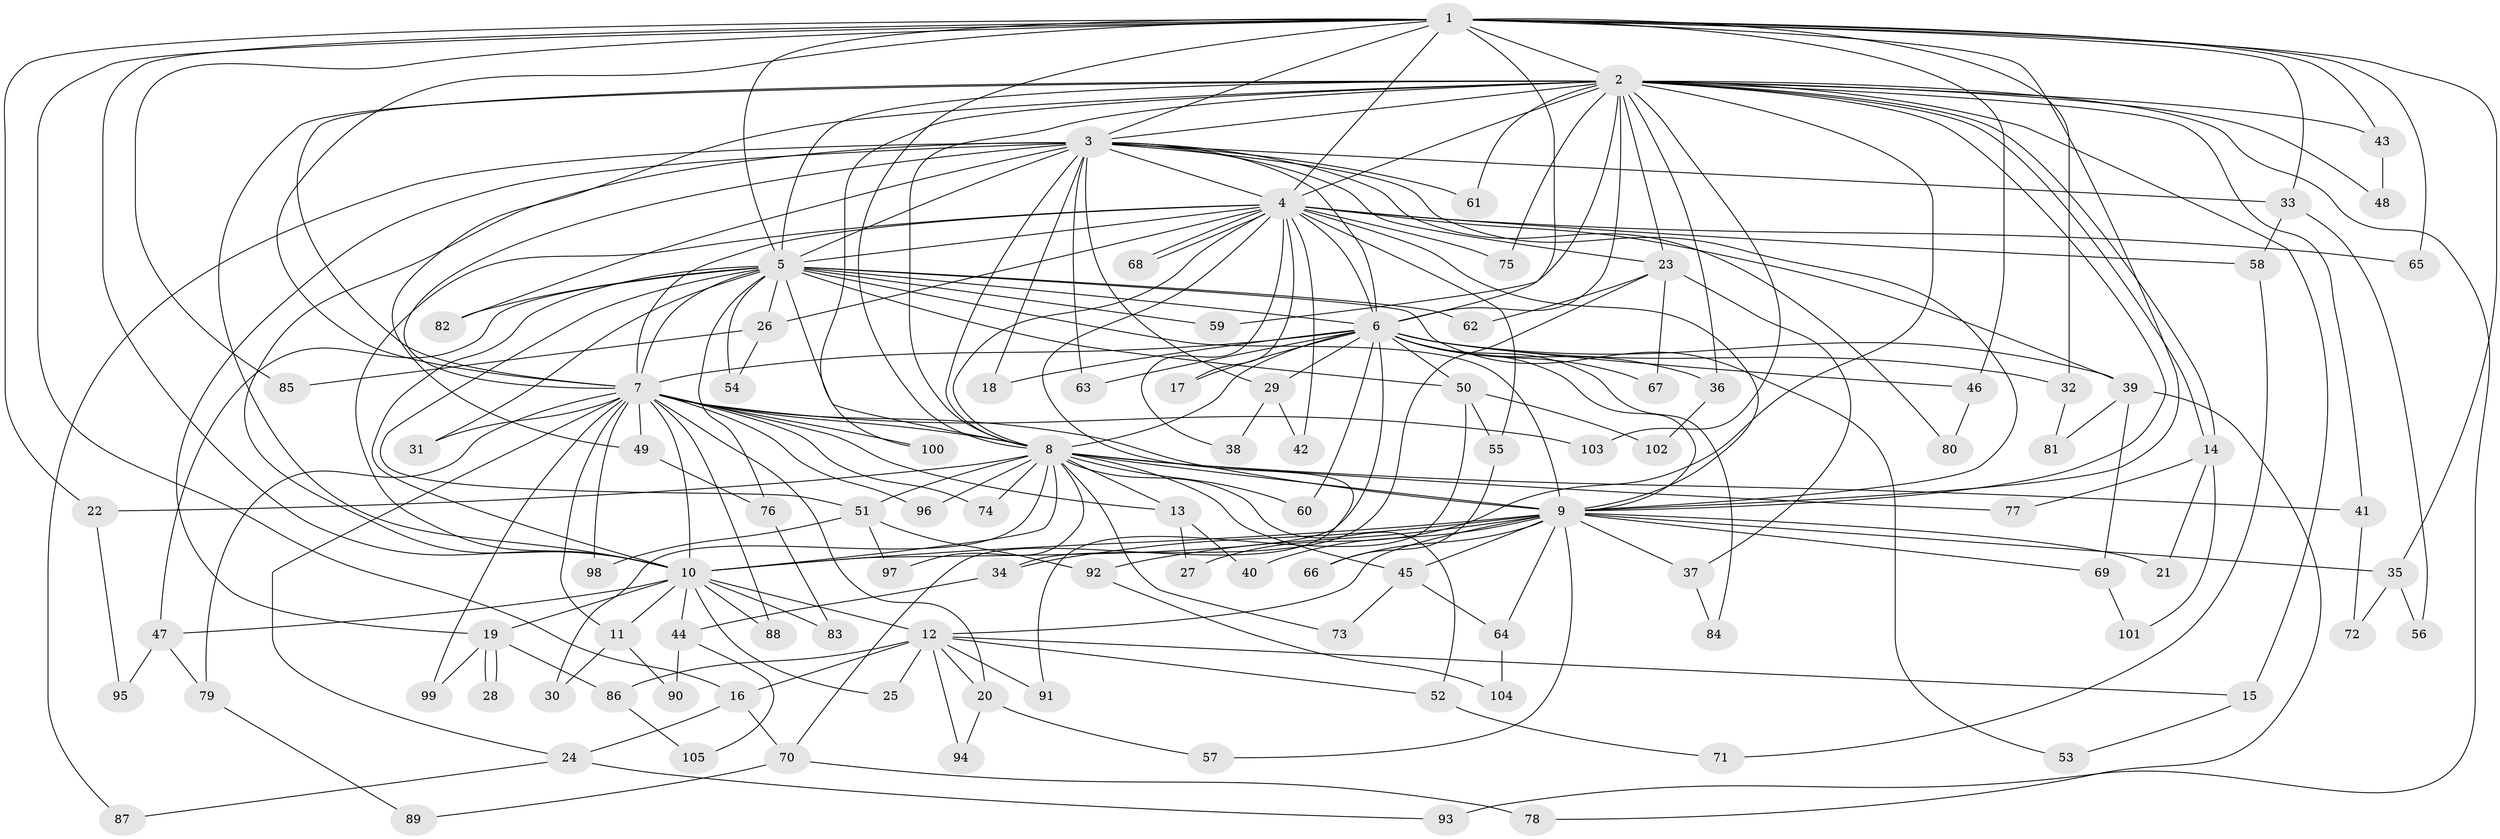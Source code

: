 // coarse degree distribution, {21: 0.023809523809523808, 4: 0.19047619047619047, 9: 0.023809523809523808, 3: 0.2857142857142857, 19: 0.023809523809523808, 2: 0.07142857142857142, 13: 0.023809523809523808, 16: 0.047619047619047616, 6: 0.023809523809523808, 1: 0.047619047619047616, 18: 0.023809523809523808, 5: 0.14285714285714285, 15: 0.023809523809523808, 14: 0.023809523809523808, 17: 0.023809523809523808}
// Generated by graph-tools (version 1.1) at 2025/36/03/04/25 23:36:37]
// undirected, 105 vertices, 235 edges
graph export_dot {
  node [color=gray90,style=filled];
  1;
  2;
  3;
  4;
  5;
  6;
  7;
  8;
  9;
  10;
  11;
  12;
  13;
  14;
  15;
  16;
  17;
  18;
  19;
  20;
  21;
  22;
  23;
  24;
  25;
  26;
  27;
  28;
  29;
  30;
  31;
  32;
  33;
  34;
  35;
  36;
  37;
  38;
  39;
  40;
  41;
  42;
  43;
  44;
  45;
  46;
  47;
  48;
  49;
  50;
  51;
  52;
  53;
  54;
  55;
  56;
  57;
  58;
  59;
  60;
  61;
  62;
  63;
  64;
  65;
  66;
  67;
  68;
  69;
  70;
  71;
  72;
  73;
  74;
  75;
  76;
  77;
  78;
  79;
  80;
  81;
  82;
  83;
  84;
  85;
  86;
  87;
  88;
  89;
  90;
  91;
  92;
  93;
  94;
  95;
  96;
  97;
  98;
  99;
  100;
  101;
  102;
  103;
  104;
  105;
  1 -- 2;
  1 -- 3;
  1 -- 4;
  1 -- 5;
  1 -- 6;
  1 -- 7;
  1 -- 8;
  1 -- 9;
  1 -- 10;
  1 -- 16;
  1 -- 22;
  1 -- 32;
  1 -- 33;
  1 -- 35;
  1 -- 43;
  1 -- 46;
  1 -- 65;
  1 -- 85;
  2 -- 3;
  2 -- 4;
  2 -- 5;
  2 -- 6;
  2 -- 7;
  2 -- 8;
  2 -- 9;
  2 -- 10;
  2 -- 14;
  2 -- 14;
  2 -- 15;
  2 -- 23;
  2 -- 27;
  2 -- 36;
  2 -- 41;
  2 -- 43;
  2 -- 48;
  2 -- 49;
  2 -- 59;
  2 -- 61;
  2 -- 75;
  2 -- 93;
  2 -- 100;
  2 -- 103;
  3 -- 4;
  3 -- 5;
  3 -- 6;
  3 -- 7;
  3 -- 8;
  3 -- 9;
  3 -- 10;
  3 -- 18;
  3 -- 19;
  3 -- 23;
  3 -- 29;
  3 -- 33;
  3 -- 61;
  3 -- 63;
  3 -- 80;
  3 -- 82;
  3 -- 87;
  4 -- 5;
  4 -- 6;
  4 -- 7;
  4 -- 8;
  4 -- 9;
  4 -- 10;
  4 -- 17;
  4 -- 26;
  4 -- 38;
  4 -- 39;
  4 -- 42;
  4 -- 55;
  4 -- 58;
  4 -- 65;
  4 -- 68;
  4 -- 68;
  4 -- 70;
  4 -- 75;
  5 -- 6;
  5 -- 7;
  5 -- 8;
  5 -- 9;
  5 -- 10;
  5 -- 26;
  5 -- 31;
  5 -- 47;
  5 -- 50;
  5 -- 51;
  5 -- 53;
  5 -- 54;
  5 -- 59;
  5 -- 62;
  5 -- 76;
  5 -- 82;
  6 -- 7;
  6 -- 8;
  6 -- 9;
  6 -- 10;
  6 -- 17;
  6 -- 18;
  6 -- 29;
  6 -- 32;
  6 -- 36;
  6 -- 39;
  6 -- 46;
  6 -- 50;
  6 -- 60;
  6 -- 63;
  6 -- 67;
  6 -- 84;
  7 -- 8;
  7 -- 9;
  7 -- 10;
  7 -- 11;
  7 -- 13;
  7 -- 20;
  7 -- 24;
  7 -- 31;
  7 -- 49;
  7 -- 74;
  7 -- 79;
  7 -- 88;
  7 -- 96;
  7 -- 98;
  7 -- 99;
  7 -- 100;
  7 -- 103;
  8 -- 9;
  8 -- 10;
  8 -- 13;
  8 -- 22;
  8 -- 30;
  8 -- 41;
  8 -- 45;
  8 -- 51;
  8 -- 52;
  8 -- 60;
  8 -- 73;
  8 -- 74;
  8 -- 77;
  8 -- 96;
  8 -- 97;
  9 -- 10;
  9 -- 12;
  9 -- 21;
  9 -- 34;
  9 -- 35;
  9 -- 37;
  9 -- 40;
  9 -- 45;
  9 -- 57;
  9 -- 64;
  9 -- 66;
  9 -- 69;
  9 -- 92;
  10 -- 11;
  10 -- 12;
  10 -- 19;
  10 -- 25;
  10 -- 44;
  10 -- 47;
  10 -- 83;
  10 -- 88;
  11 -- 30;
  11 -- 90;
  12 -- 15;
  12 -- 16;
  12 -- 20;
  12 -- 25;
  12 -- 52;
  12 -- 86;
  12 -- 91;
  12 -- 94;
  13 -- 27;
  13 -- 40;
  14 -- 21;
  14 -- 77;
  14 -- 101;
  15 -- 53;
  16 -- 24;
  16 -- 70;
  19 -- 28;
  19 -- 28;
  19 -- 86;
  19 -- 99;
  20 -- 57;
  20 -- 94;
  22 -- 95;
  23 -- 34;
  23 -- 37;
  23 -- 62;
  23 -- 67;
  24 -- 87;
  24 -- 93;
  26 -- 54;
  26 -- 85;
  29 -- 38;
  29 -- 42;
  32 -- 81;
  33 -- 56;
  33 -- 58;
  34 -- 44;
  35 -- 56;
  35 -- 72;
  36 -- 102;
  37 -- 84;
  39 -- 69;
  39 -- 78;
  39 -- 81;
  41 -- 72;
  43 -- 48;
  44 -- 90;
  44 -- 105;
  45 -- 64;
  45 -- 73;
  46 -- 80;
  47 -- 79;
  47 -- 95;
  49 -- 76;
  50 -- 55;
  50 -- 91;
  50 -- 102;
  51 -- 92;
  51 -- 97;
  51 -- 98;
  52 -- 71;
  55 -- 66;
  58 -- 71;
  64 -- 104;
  69 -- 101;
  70 -- 78;
  70 -- 89;
  76 -- 83;
  79 -- 89;
  86 -- 105;
  92 -- 104;
}
